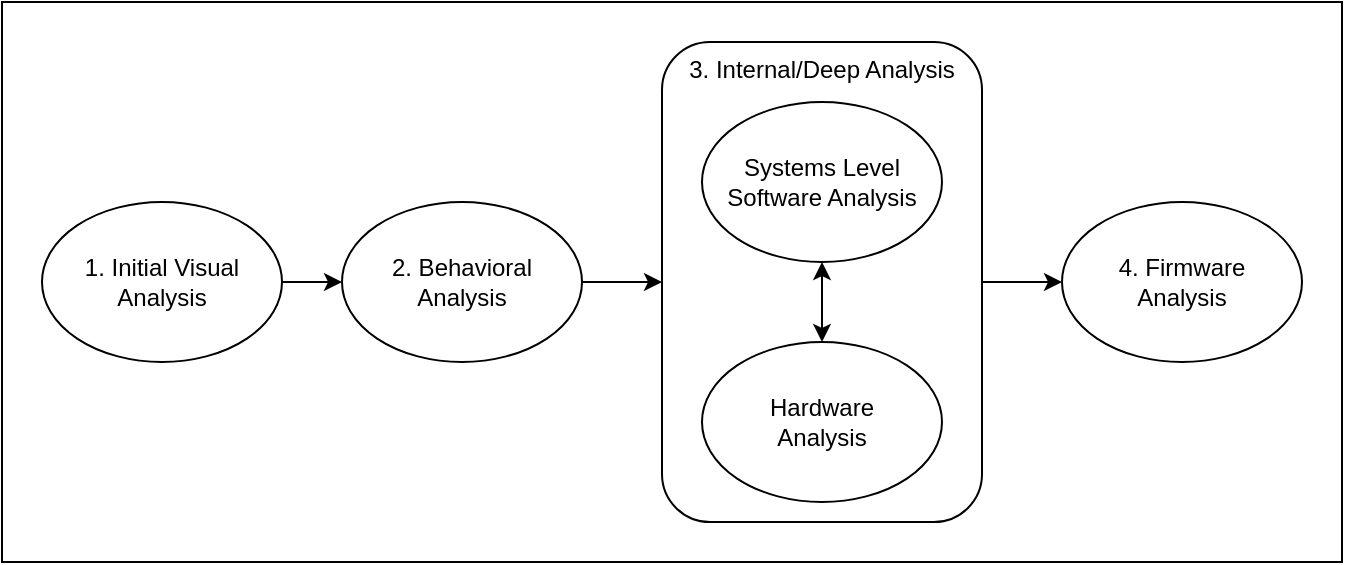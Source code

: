<mxfile version="14.5.1" type="device"><diagram id="sNIdOoR8PCUo0w8J69eg" name="Page-1"><mxGraphModel dx="1089" dy="964" grid="1" gridSize="10" guides="1" tooltips="1" connect="1" arrows="1" fold="1" page="1" pageScale="1" pageWidth="850" pageHeight="1100" math="0" shadow="0"><root><mxCell id="0"/><mxCell id="1" parent="0"/><mxCell id="OwcUu81CONbjgCSM6qGs-13" value="" style="rounded=0;whiteSpace=wrap;html=1;" parent="1" vertex="1"><mxGeometry x="10" y="10" width="670" height="280" as="geometry"/></mxCell><mxCell id="OwcUu81CONbjgCSM6qGs-12" style="edgeStyle=orthogonalEdgeStyle;rounded=0;orthogonalLoop=1;jettySize=auto;html=1;exitX=1;exitY=0.5;exitDx=0;exitDy=0;entryX=0;entryY=0.5;entryDx=0;entryDy=0;" parent="1" source="OwcUu81CONbjgCSM6qGs-10" target="OwcUu81CONbjgCSM6qGs-5" edge="1"><mxGeometry relative="1" as="geometry"/></mxCell><mxCell id="OwcUu81CONbjgCSM6qGs-10" value="3. Internal/Deep Analysis" style="rounded=1;whiteSpace=wrap;html=1;verticalAlign=top;" parent="1" vertex="1"><mxGeometry x="340" y="30" width="160" height="240" as="geometry"/></mxCell><mxCell id="OwcUu81CONbjgCSM6qGs-7" style="edgeStyle=orthogonalEdgeStyle;rounded=0;orthogonalLoop=1;jettySize=auto;html=1;exitX=1;exitY=0.5;exitDx=0;exitDy=0;entryX=0;entryY=0.5;entryDx=0;entryDy=0;" parent="1" source="OwcUu81CONbjgCSM6qGs-1" target="OwcUu81CONbjgCSM6qGs-2" edge="1"><mxGeometry relative="1" as="geometry"/></mxCell><mxCell id="OwcUu81CONbjgCSM6qGs-1" value="1. Initial Visual&lt;br&gt;Analysis" style="ellipse;whiteSpace=wrap;html=1;fontStyle=0" parent="1" vertex="1"><mxGeometry x="30" y="110" width="120" height="80" as="geometry"/></mxCell><mxCell id="OwcUu81CONbjgCSM6qGs-11" style="edgeStyle=orthogonalEdgeStyle;rounded=0;orthogonalLoop=1;jettySize=auto;html=1;exitX=1;exitY=0.5;exitDx=0;exitDy=0;entryX=0;entryY=0.5;entryDx=0;entryDy=0;" parent="1" source="OwcUu81CONbjgCSM6qGs-2" target="OwcUu81CONbjgCSM6qGs-10" edge="1"><mxGeometry relative="1" as="geometry"/></mxCell><mxCell id="OwcUu81CONbjgCSM6qGs-2" value="2. Behavioral&lt;br&gt;Analysis" style="ellipse;whiteSpace=wrap;html=1;fontStyle=0;" parent="1" vertex="1"><mxGeometry x="180" y="110" width="120" height="80" as="geometry"/></mxCell><mxCell id="OwcUu81CONbjgCSM6qGs-9" style="edgeStyle=orthogonalEdgeStyle;rounded=0;orthogonalLoop=1;jettySize=auto;html=1;exitX=0.5;exitY=1;exitDx=0;exitDy=0;entryX=0.5;entryY=0;entryDx=0;entryDy=0;startArrow=classic;startFill=1;" parent="1" source="OwcUu81CONbjgCSM6qGs-3" target="OwcUu81CONbjgCSM6qGs-4" edge="1"><mxGeometry relative="1" as="geometry"/></mxCell><mxCell id="OwcUu81CONbjgCSM6qGs-3" value="Systems Level&lt;br&gt;Software Analysis" style="ellipse;whiteSpace=wrap;html=1;fontStyle=0;" parent="1" vertex="1"><mxGeometry x="360" y="60" width="120" height="80" as="geometry"/></mxCell><mxCell id="OwcUu81CONbjgCSM6qGs-4" value="Hardware&lt;br&gt;Analysis" style="ellipse;whiteSpace=wrap;html=1;fontStyle=0;" parent="1" vertex="1"><mxGeometry x="360" y="180" width="120" height="80" as="geometry"/></mxCell><mxCell id="OwcUu81CONbjgCSM6qGs-5" value="4. Firmware&lt;br&gt;Analysis" style="ellipse;whiteSpace=wrap;html=1;fontStyle=0;" parent="1" vertex="1"><mxGeometry x="540" y="110" width="120" height="80" as="geometry"/></mxCell></root></mxGraphModel></diagram></mxfile>